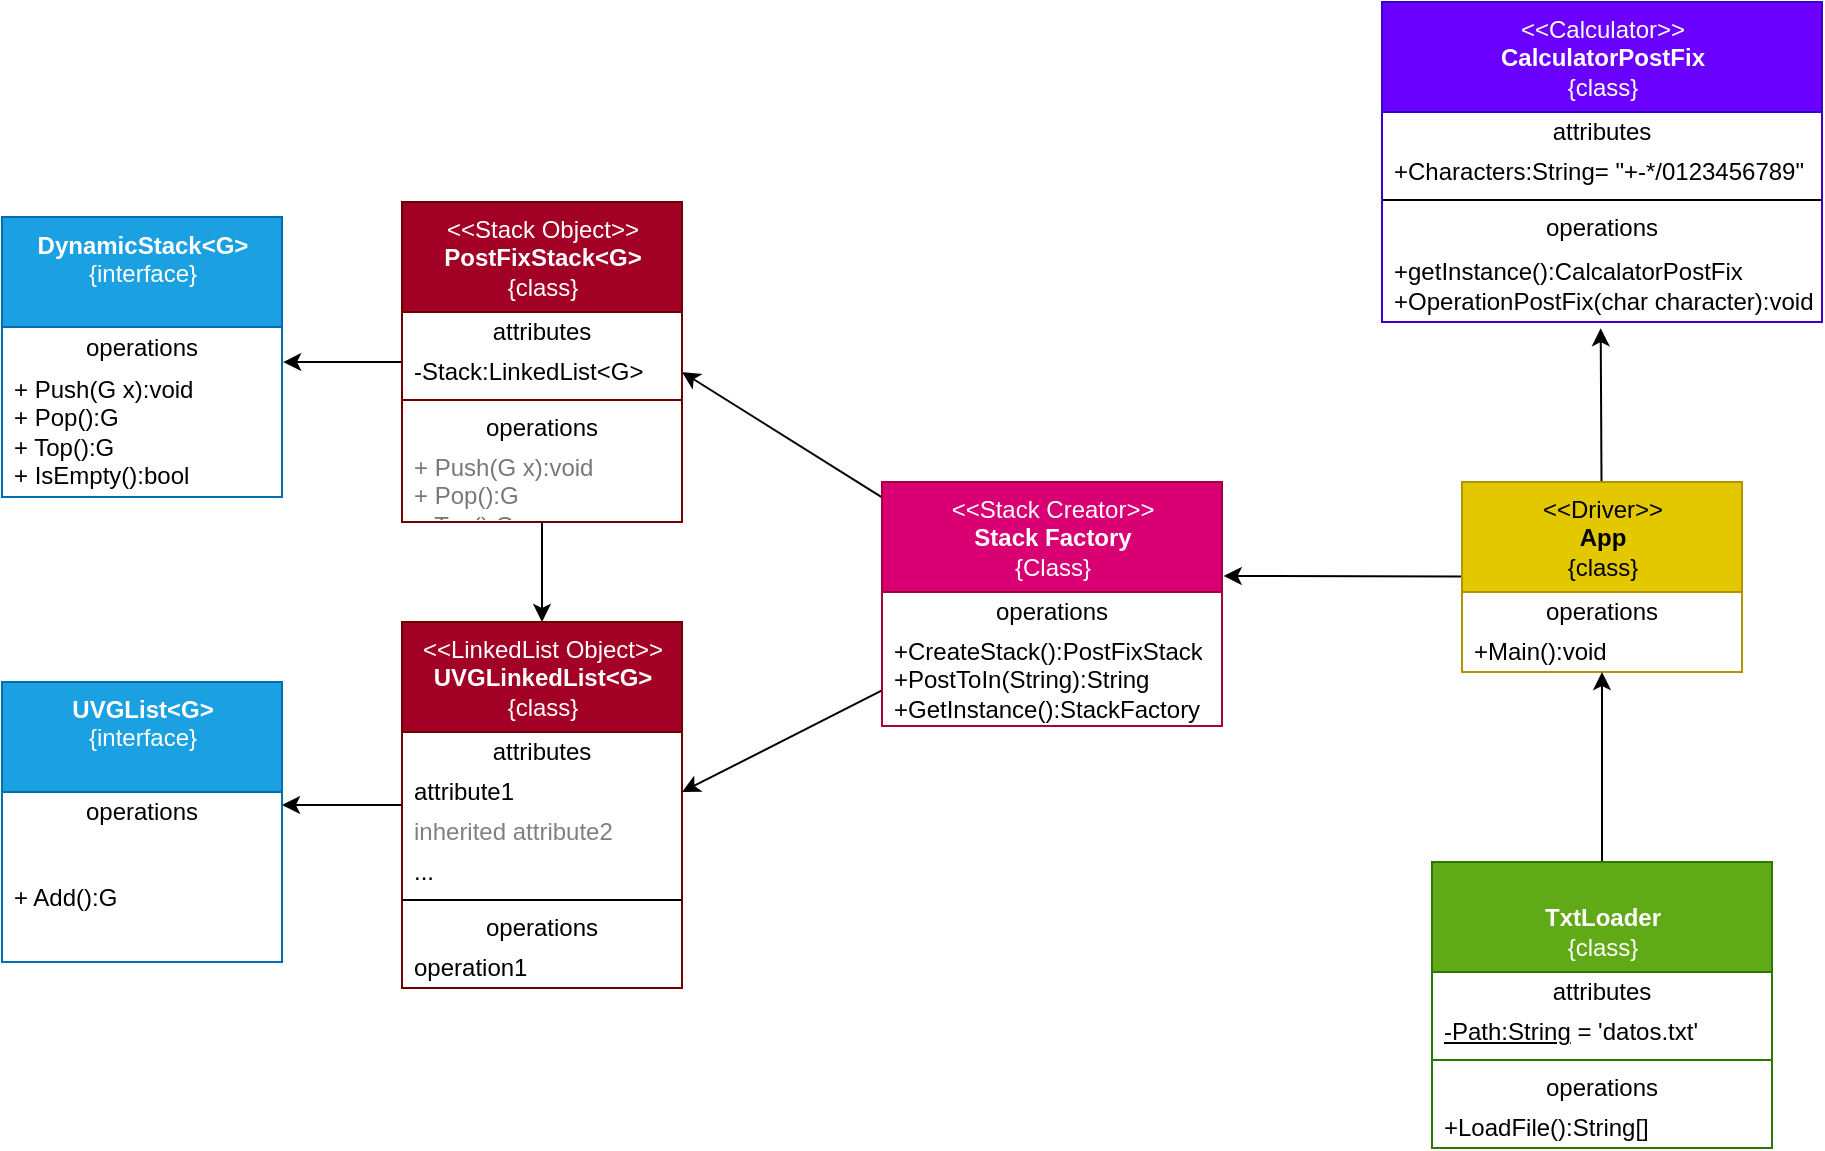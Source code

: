 <mxfile>
    <diagram id="tcYnHNwd3wbtSPxdZRV_" name="Page-1">
        <mxGraphModel dx="833" dy="751" grid="1" gridSize="10" guides="1" tooltips="1" connect="1" arrows="1" fold="1" page="1" pageScale="1" pageWidth="850" pageHeight="1100" math="0" shadow="0">
            <root>
                <mxCell id="0"/>
                <mxCell id="1" parent="0"/>
                <mxCell id="10" value="&lt;b&gt;DynamicStack&amp;lt;G&amp;gt;&lt;/b&gt;&lt;br&gt;{interface}" style="swimlane;fontStyle=0;align=center;verticalAlign=top;childLayout=stackLayout;horizontal=1;startSize=55;horizontalStack=0;resizeParent=1;resizeParentMax=0;resizeLast=0;collapsible=0;marginBottom=0;html=1;fillColor=#1ba1e2;fontColor=#ffffff;strokeColor=#006EAF;" parent="1" vertex="1">
                    <mxGeometry y="107.5" width="140" height="140" as="geometry"/>
                </mxCell>
                <mxCell id="11" value="operations" style="text;html=1;strokeColor=none;fillColor=none;align=center;verticalAlign=middle;spacingLeft=4;spacingRight=4;overflow=hidden;rotatable=0;points=[[0,0.5],[1,0.5]];portConstraint=eastwest;" parent="10" vertex="1">
                    <mxGeometry y="55" width="140" height="20" as="geometry"/>
                </mxCell>
                <mxCell id="12" value="+ Push(G x):void&lt;br&gt;+ Pop():G&lt;br&gt;+ Top():G&lt;br&gt;+ IsEmpty():bool" style="text;html=1;strokeColor=none;fillColor=none;align=left;verticalAlign=middle;spacingLeft=4;spacingRight=4;overflow=hidden;rotatable=0;points=[[0,0.5],[1,0.5]];portConstraint=eastwest;" parent="10" vertex="1">
                    <mxGeometry y="75" width="140" height="65" as="geometry"/>
                </mxCell>
                <mxCell id="13" style="edgeStyle=none;html=1;entryX=1.004;entryY=-0.038;entryDx=0;entryDy=0;entryPerimeter=0;" parent="1" source="14" target="12" edge="1">
                    <mxGeometry relative="1" as="geometry"/>
                </mxCell>
                <mxCell id="57" style="edgeStyle=none;html=1;entryX=0.5;entryY=0;entryDx=0;entryDy=0;fontColor=#787878;" parent="1" source="14" target="28" edge="1">
                    <mxGeometry relative="1" as="geometry"/>
                </mxCell>
                <mxCell id="14" value="&amp;lt;&amp;lt;Stack Object&amp;gt;&amp;gt;&lt;br&gt;&lt;b&gt;PostFixStack&amp;lt;G&amp;gt;&lt;/b&gt;&lt;br&gt;{class}" style="swimlane;fontStyle=0;align=center;verticalAlign=top;childLayout=stackLayout;horizontal=1;startSize=55;horizontalStack=0;resizeParent=1;resizeParentMax=0;resizeLast=0;collapsible=0;marginBottom=0;html=1;fillColor=#a20025;fontColor=#ffffff;strokeColor=#6F0000;" parent="1" vertex="1">
                    <mxGeometry x="200" y="100" width="140" height="160" as="geometry"/>
                </mxCell>
                <mxCell id="15" value="attributes" style="text;html=1;strokeColor=none;fillColor=none;align=center;verticalAlign=middle;spacingLeft=4;spacingRight=4;overflow=hidden;rotatable=0;points=[[0,0.5],[1,0.5]];portConstraint=eastwest;" parent="14" vertex="1">
                    <mxGeometry y="55" width="140" height="20" as="geometry"/>
                </mxCell>
                <mxCell id="16" value="-Stack:LinkedList&amp;lt;G&amp;gt;" style="text;html=1;strokeColor=none;fillColor=none;align=left;verticalAlign=middle;spacingLeft=4;spacingRight=4;overflow=hidden;rotatable=0;points=[[0,0.5],[1,0.5]];portConstraint=eastwest;" parent="14" vertex="1">
                    <mxGeometry y="75" width="140" height="20" as="geometry"/>
                </mxCell>
                <mxCell id="17" value="" style="line;strokeWidth=1;fillColor=#a20025;align=left;verticalAlign=middle;spacingTop=-1;spacingLeft=3;spacingRight=3;rotatable=0;labelPosition=right;points=[];portConstraint=eastwest;fontColor=#ffffff;strokeColor=#6F0000;" parent="14" vertex="1">
                    <mxGeometry y="95" width="140" height="8" as="geometry"/>
                </mxCell>
                <mxCell id="18" value="operations" style="text;html=1;strokeColor=none;fillColor=none;align=center;verticalAlign=middle;spacingLeft=4;spacingRight=4;overflow=hidden;rotatable=0;points=[[0,0.5],[1,0.5]];portConstraint=eastwest;" parent="14" vertex="1">
                    <mxGeometry y="103" width="140" height="20" as="geometry"/>
                </mxCell>
                <mxCell id="19" value="&lt;font color=&quot;#787878&quot;&gt;+ Push(G x):void&lt;br&gt;+ Pop():G&lt;br&gt;+ Top():G&lt;br&gt;+ IsEmpty():bool&lt;/font&gt;" style="text;html=1;strokeColor=none;fillColor=none;align=left;verticalAlign=middle;spacingLeft=4;spacingRight=4;overflow=hidden;rotatable=0;points=[[0,0.5],[1,0.5]];portConstraint=eastwest;" parent="14" vertex="1">
                    <mxGeometry y="123" width="140" height="37" as="geometry"/>
                </mxCell>
                <mxCell id="48" style="edgeStyle=none;html=1;entryX=0.497;entryY=1.084;entryDx=0;entryDy=0;entryPerimeter=0;fontColor=#787878;" parent="1" source="20" target="47" edge="1">
                    <mxGeometry relative="1" as="geometry"/>
                </mxCell>
                <mxCell id="84" style="edgeStyle=none;html=1;entryX=1.005;entryY=0.385;entryDx=0;entryDy=0;entryPerimeter=0;" edge="1" parent="1" source="20" target="75">
                    <mxGeometry relative="1" as="geometry"/>
                </mxCell>
                <mxCell id="20" value="&amp;lt;&amp;lt;Driver&amp;gt;&amp;gt;&lt;br&gt;&lt;b&gt;App&lt;br&gt;&lt;/b&gt;{class}" style="swimlane;fontStyle=0;align=center;verticalAlign=top;childLayout=stackLayout;horizontal=1;startSize=55;horizontalStack=0;resizeParent=1;resizeParentMax=0;resizeLast=0;collapsible=0;marginBottom=0;html=1;fillColor=#e3c800;fontColor=#000000;strokeColor=#B09500;" parent="1" vertex="1">
                    <mxGeometry x="730" y="240" width="140" height="95" as="geometry"/>
                </mxCell>
                <mxCell id="26" value="operations" style="text;html=1;strokeColor=none;fillColor=none;align=center;verticalAlign=middle;spacingLeft=4;spacingRight=4;overflow=hidden;rotatable=0;points=[[0,0.5],[1,0.5]];portConstraint=eastwest;" parent="20" vertex="1">
                    <mxGeometry y="55" width="140" height="20" as="geometry"/>
                </mxCell>
                <mxCell id="27" value="+Main():void" style="text;html=1;strokeColor=none;fillColor=none;align=left;verticalAlign=middle;spacingLeft=4;spacingRight=4;overflow=hidden;rotatable=0;points=[[0,0.5],[1,0.5]];portConstraint=eastwest;" parent="20" vertex="1">
                    <mxGeometry y="75" width="140" height="20" as="geometry"/>
                </mxCell>
                <mxCell id="39" style="edgeStyle=none;html=1;" parent="1" source="28" edge="1">
                    <mxGeometry relative="1" as="geometry">
                        <mxPoint x="140" y="401.5" as="targetPoint"/>
                    </mxGeometry>
                </mxCell>
                <mxCell id="28" value="&amp;lt;&amp;lt;LinkedList Object&amp;gt;&amp;gt;&lt;br&gt;&lt;b&gt;UVGLinkedList&amp;lt;G&amp;gt;&lt;/b&gt;&lt;br&gt;{class}" style="swimlane;fontStyle=0;align=center;verticalAlign=top;childLayout=stackLayout;horizontal=1;startSize=55;horizontalStack=0;resizeParent=1;resizeParentMax=0;resizeLast=0;collapsible=0;marginBottom=0;html=1;fillColor=#a20025;fontColor=#ffffff;strokeColor=#6F0000;" parent="1" vertex="1">
                    <mxGeometry x="200" y="310" width="140" height="183" as="geometry"/>
                </mxCell>
                <mxCell id="29" value="attributes" style="text;html=1;strokeColor=none;fillColor=none;align=center;verticalAlign=middle;spacingLeft=4;spacingRight=4;overflow=hidden;rotatable=0;points=[[0,0.5],[1,0.5]];portConstraint=eastwest;" parent="28" vertex="1">
                    <mxGeometry y="55" width="140" height="20" as="geometry"/>
                </mxCell>
                <mxCell id="30" value="attribute1" style="text;html=1;strokeColor=none;fillColor=none;align=left;verticalAlign=middle;spacingLeft=4;spacingRight=4;overflow=hidden;rotatable=0;points=[[0,0.5],[1,0.5]];portConstraint=eastwest;" parent="28" vertex="1">
                    <mxGeometry y="75" width="140" height="20" as="geometry"/>
                </mxCell>
                <mxCell id="31" value="inherited attribute2" style="text;html=1;strokeColor=none;fillColor=none;align=left;verticalAlign=middle;spacingLeft=4;spacingRight=4;overflow=hidden;rotatable=0;points=[[0,0.5],[1,0.5]];portConstraint=eastwest;fontColor=#808080;" parent="28" vertex="1">
                    <mxGeometry y="95" width="140" height="20" as="geometry"/>
                </mxCell>
                <mxCell id="32" value="..." style="text;html=1;strokeColor=none;fillColor=none;align=left;verticalAlign=middle;spacingLeft=4;spacingRight=4;overflow=hidden;rotatable=0;points=[[0,0.5],[1,0.5]];portConstraint=eastwest;" parent="28" vertex="1">
                    <mxGeometry y="115" width="140" height="20" as="geometry"/>
                </mxCell>
                <mxCell id="33" value="" style="line;strokeWidth=1;fillColor=none;align=left;verticalAlign=middle;spacingTop=-1;spacingLeft=3;spacingRight=3;rotatable=0;labelPosition=right;points=[];portConstraint=eastwest;" parent="28" vertex="1">
                    <mxGeometry y="135" width="140" height="8" as="geometry"/>
                </mxCell>
                <mxCell id="34" value="operations" style="text;html=1;strokeColor=none;fillColor=none;align=center;verticalAlign=middle;spacingLeft=4;spacingRight=4;overflow=hidden;rotatable=0;points=[[0,0.5],[1,0.5]];portConstraint=eastwest;" parent="28" vertex="1">
                    <mxGeometry y="143" width="140" height="20" as="geometry"/>
                </mxCell>
                <mxCell id="35" value="operation1" style="text;html=1;strokeColor=none;fillColor=none;align=left;verticalAlign=middle;spacingLeft=4;spacingRight=4;overflow=hidden;rotatable=0;points=[[0,0.5],[1,0.5]];portConstraint=eastwest;" parent="28" vertex="1">
                    <mxGeometry y="163" width="140" height="20" as="geometry"/>
                </mxCell>
                <mxCell id="36" value="&lt;b&gt;UVGList&amp;lt;G&amp;gt;&lt;/b&gt;&lt;br&gt;{interface}" style="swimlane;fontStyle=0;align=center;verticalAlign=top;childLayout=stackLayout;horizontal=1;startSize=55;horizontalStack=0;resizeParent=1;resizeParentMax=0;resizeLast=0;collapsible=0;marginBottom=0;html=1;fillColor=#1ba1e2;fontColor=#ffffff;strokeColor=#006EAF;" parent="1" vertex="1">
                    <mxGeometry y="340" width="140" height="140" as="geometry"/>
                </mxCell>
                <mxCell id="37" value="operations" style="text;html=1;strokeColor=none;fillColor=none;align=center;verticalAlign=middle;spacingLeft=4;spacingRight=4;overflow=hidden;rotatable=0;points=[[0,0.5],[1,0.5]];portConstraint=eastwest;" parent="36" vertex="1">
                    <mxGeometry y="55" width="140" height="20" as="geometry"/>
                </mxCell>
                <mxCell id="38" value="+ Add():G&lt;span style=&quot;white-space: pre;&quot;&gt;&#9;&lt;/span&gt;" style="text;html=1;strokeColor=none;fillColor=none;align=left;verticalAlign=middle;spacingLeft=4;spacingRight=4;overflow=hidden;rotatable=0;points=[[0,0.5],[1,0.5]];portConstraint=eastwest;" parent="36" vertex="1">
                    <mxGeometry y="75" width="140" height="65" as="geometry"/>
                </mxCell>
                <mxCell id="40" value="&amp;lt;&amp;lt;Calculator&amp;gt;&amp;gt;&lt;br&gt;&lt;b&gt;CalculatorPostFix&lt;/b&gt;&lt;br&gt;{class}" style="swimlane;fontStyle=0;align=center;verticalAlign=top;childLayout=stackLayout;horizontal=1;startSize=55;horizontalStack=0;resizeParent=1;resizeParentMax=0;resizeLast=0;collapsible=0;marginBottom=0;html=1;fillColor=#6a00ff;fontColor=#ffffff;strokeColor=#3700CC;" parent="1" vertex="1">
                    <mxGeometry x="690" width="220" height="160" as="geometry"/>
                </mxCell>
                <mxCell id="41" value="attributes" style="text;html=1;strokeColor=none;fillColor=none;align=center;verticalAlign=middle;spacingLeft=4;spacingRight=4;overflow=hidden;rotatable=0;points=[[0,0.5],[1,0.5]];portConstraint=eastwest;" parent="40" vertex="1">
                    <mxGeometry y="55" width="220" height="20" as="geometry"/>
                </mxCell>
                <mxCell id="42" value="+Characters:String=&amp;nbsp;&quot;+-*/0123456789&quot;" style="text;html=1;strokeColor=none;fillColor=none;align=left;verticalAlign=middle;spacingLeft=4;spacingRight=4;overflow=hidden;rotatable=0;points=[[0,0.5],[1,0.5]];portConstraint=eastwest;" parent="40" vertex="1">
                    <mxGeometry y="75" width="220" height="20" as="geometry"/>
                </mxCell>
                <mxCell id="45" value="" style="line;strokeWidth=1;fillColor=none;align=left;verticalAlign=middle;spacingTop=-1;spacingLeft=3;spacingRight=3;rotatable=0;labelPosition=right;points=[];portConstraint=eastwest;" parent="40" vertex="1">
                    <mxGeometry y="95" width="220" height="8" as="geometry"/>
                </mxCell>
                <mxCell id="46" value="operations" style="text;html=1;strokeColor=none;fillColor=none;align=center;verticalAlign=middle;spacingLeft=4;spacingRight=4;overflow=hidden;rotatable=0;points=[[0,0.5],[1,0.5]];portConstraint=eastwest;" parent="40" vertex="1">
                    <mxGeometry y="103" width="220" height="20" as="geometry"/>
                </mxCell>
                <mxCell id="47" value="+getInstance():CalcalatorPostFix&lt;br&gt;+OperationPostFix(char character):void" style="text;html=1;strokeColor=none;fillColor=none;align=left;verticalAlign=middle;spacingLeft=4;spacingRight=4;overflow=hidden;rotatable=0;points=[[0,0.5],[1,0.5]];portConstraint=eastwest;" parent="40" vertex="1">
                    <mxGeometry y="123" width="220" height="37" as="geometry"/>
                </mxCell>
                <mxCell id="55" style="edgeStyle=none;html=1;fontColor=#787878;" parent="1" source="49" target="27" edge="1">
                    <mxGeometry relative="1" as="geometry"/>
                </mxCell>
                <mxCell id="49" value="&lt;br&gt;&lt;b&gt;TxtLoader&lt;/b&gt;&lt;br&gt;{class}" style="swimlane;fontStyle=0;align=center;verticalAlign=top;childLayout=stackLayout;horizontal=1;startSize=55;horizontalStack=0;resizeParent=1;resizeParentMax=0;resizeLast=0;collapsible=0;marginBottom=0;html=1;fillColor=#60a917;fontColor=#ffffff;strokeColor=#2D7600;" parent="1" vertex="1">
                    <mxGeometry x="715" y="430" width="170" height="143" as="geometry"/>
                </mxCell>
                <mxCell id="50" value="attributes" style="text;html=1;strokeColor=none;fillColor=none;align=center;verticalAlign=middle;spacingLeft=4;spacingRight=4;overflow=hidden;rotatable=0;points=[[0,0.5],[1,0.5]];portConstraint=eastwest;" parent="49" vertex="1">
                    <mxGeometry y="55" width="170" height="20" as="geometry"/>
                </mxCell>
                <mxCell id="51" value="&lt;u&gt;-Path:String&lt;/u&gt; = 'datos.txt'" style="text;html=1;strokeColor=none;fillColor=none;align=left;verticalAlign=middle;spacingLeft=4;spacingRight=4;overflow=hidden;rotatable=0;points=[[0,0.5],[1,0.5]];portConstraint=eastwest;" parent="49" vertex="1">
                    <mxGeometry y="75" width="170" height="20" as="geometry"/>
                </mxCell>
                <mxCell id="52" value="" style="line;strokeWidth=1;fillColor=#60a917;align=left;verticalAlign=middle;spacingTop=-1;spacingLeft=3;spacingRight=3;rotatable=0;labelPosition=right;points=[];portConstraint=eastwest;fontColor=#ffffff;strokeColor=#2D7600;" parent="49" vertex="1">
                    <mxGeometry y="95" width="170" height="8" as="geometry"/>
                </mxCell>
                <mxCell id="53" value="operations" style="text;html=1;strokeColor=none;fillColor=none;align=center;verticalAlign=middle;spacingLeft=4;spacingRight=4;overflow=hidden;rotatable=0;points=[[0,0.5],[1,0.5]];portConstraint=eastwest;" parent="49" vertex="1">
                    <mxGeometry y="103" width="170" height="20" as="geometry"/>
                </mxCell>
                <mxCell id="54" value="+LoadFile():String[]" style="text;html=1;strokeColor=none;fillColor=none;align=left;verticalAlign=middle;spacingLeft=4;spacingRight=4;overflow=hidden;rotatable=0;points=[[0,0.5],[1,0.5]];portConstraint=eastwest;" parent="49" vertex="1">
                    <mxGeometry y="123" width="170" height="20" as="geometry"/>
                </mxCell>
                <mxCell id="85" style="edgeStyle=none;html=1;entryX=1;entryY=0.5;entryDx=0;entryDy=0;" edge="1" parent="1" source="75" target="16">
                    <mxGeometry relative="1" as="geometry"/>
                </mxCell>
                <mxCell id="86" style="edgeStyle=none;html=1;entryX=1;entryY=0.5;entryDx=0;entryDy=0;" edge="1" parent="1" source="75" target="30">
                    <mxGeometry relative="1" as="geometry"/>
                </mxCell>
                <mxCell id="75" value="&amp;lt;&amp;lt;Stack Creator&amp;gt;&amp;gt;&lt;br&gt;&lt;b&gt;Stack Factory&lt;br&gt;&lt;/b&gt;{Class}" style="swimlane;fontStyle=0;align=center;verticalAlign=top;childLayout=stackLayout;horizontal=1;startSize=55;horizontalStack=0;resizeParent=1;resizeParentMax=0;resizeLast=0;collapsible=0;marginBottom=0;html=1;fillColor=#d80073;fontColor=#ffffff;strokeColor=#A50040;" vertex="1" parent="1">
                    <mxGeometry x="440" y="240" width="170" height="122" as="geometry"/>
                </mxCell>
                <mxCell id="81" value="operations" style="text;html=1;strokeColor=none;fillColor=none;align=center;verticalAlign=middle;spacingLeft=4;spacingRight=4;overflow=hidden;rotatable=0;points=[[0,0.5],[1,0.5]];portConstraint=eastwest;" vertex="1" parent="75">
                    <mxGeometry y="55" width="170" height="20" as="geometry"/>
                </mxCell>
                <mxCell id="82" value="+CreateStack():PostFixStack&lt;br&gt;+PostToIn(String):String&lt;br&gt;+GetInstance():StackFactory" style="text;html=1;strokeColor=none;fillColor=none;align=left;verticalAlign=middle;spacingLeft=4;spacingRight=4;overflow=hidden;rotatable=0;points=[[0,0.5],[1,0.5]];portConstraint=eastwest;" vertex="1" parent="75">
                    <mxGeometry y="75" width="170" height="47" as="geometry"/>
                </mxCell>
            </root>
        </mxGraphModel>
    </diagram>
</mxfile>